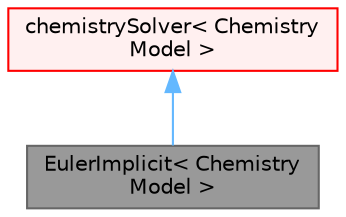 digraph "EulerImplicit&lt; ChemistryModel &gt;"
{
 // LATEX_PDF_SIZE
  bgcolor="transparent";
  edge [fontname=Helvetica,fontsize=10,labelfontname=Helvetica,labelfontsize=10];
  node [fontname=Helvetica,fontsize=10,shape=box,height=0.2,width=0.4];
  Node1 [id="Node000001",label="EulerImplicit\< Chemistry\lModel \>",height=0.2,width=0.4,color="gray40", fillcolor="grey60", style="filled", fontcolor="black",tooltip="An Euler implicit solver for chemistry."];
  Node2 -> Node1 [id="edge1_Node000001_Node000002",dir="back",color="steelblue1",style="solid",tooltip=" "];
  Node2 [id="Node000002",label="chemistrySolver\< Chemistry\lModel \>",height=0.2,width=0.4,color="red", fillcolor="#FFF0F0", style="filled",URL="$classFoam_1_1chemistrySolver.html",tooltip="An abstract base class for solving chemistry."];
}
